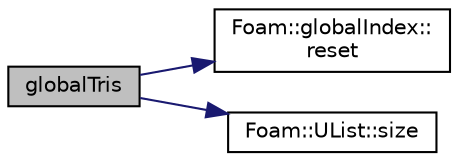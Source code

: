 digraph "globalTris"
{
  bgcolor="transparent";
  edge [fontname="Helvetica",fontsize="10",labelfontname="Helvetica",labelfontsize="10"];
  node [fontname="Helvetica",fontsize="10",shape=record];
  rankdir="LR";
  Node1 [label="globalTris",height=0.2,width=0.4,color="black", fillcolor="grey75", style="filled" fontcolor="black"];
  Node1 -> Node2 [color="midnightblue",fontsize="10",style="solid",fontname="Helvetica"];
  Node2 [label="Foam::globalIndex::\lreset",height=0.2,width=0.4,color="black",URL="$classFoam_1_1globalIndex.html#a32d192139d7d41bb8c736fc9f7a38929",tooltip="Reset from local size. "];
  Node1 -> Node3 [color="midnightblue",fontsize="10",style="solid",fontname="Helvetica"];
  Node3 [label="Foam::UList::size",height=0.2,width=0.4,color="black",URL="$classFoam_1_1UList.html#a95603446b248fe1ecf5dc59bcc2eaff0",tooltip="The number of elements in the UList. "];
}
